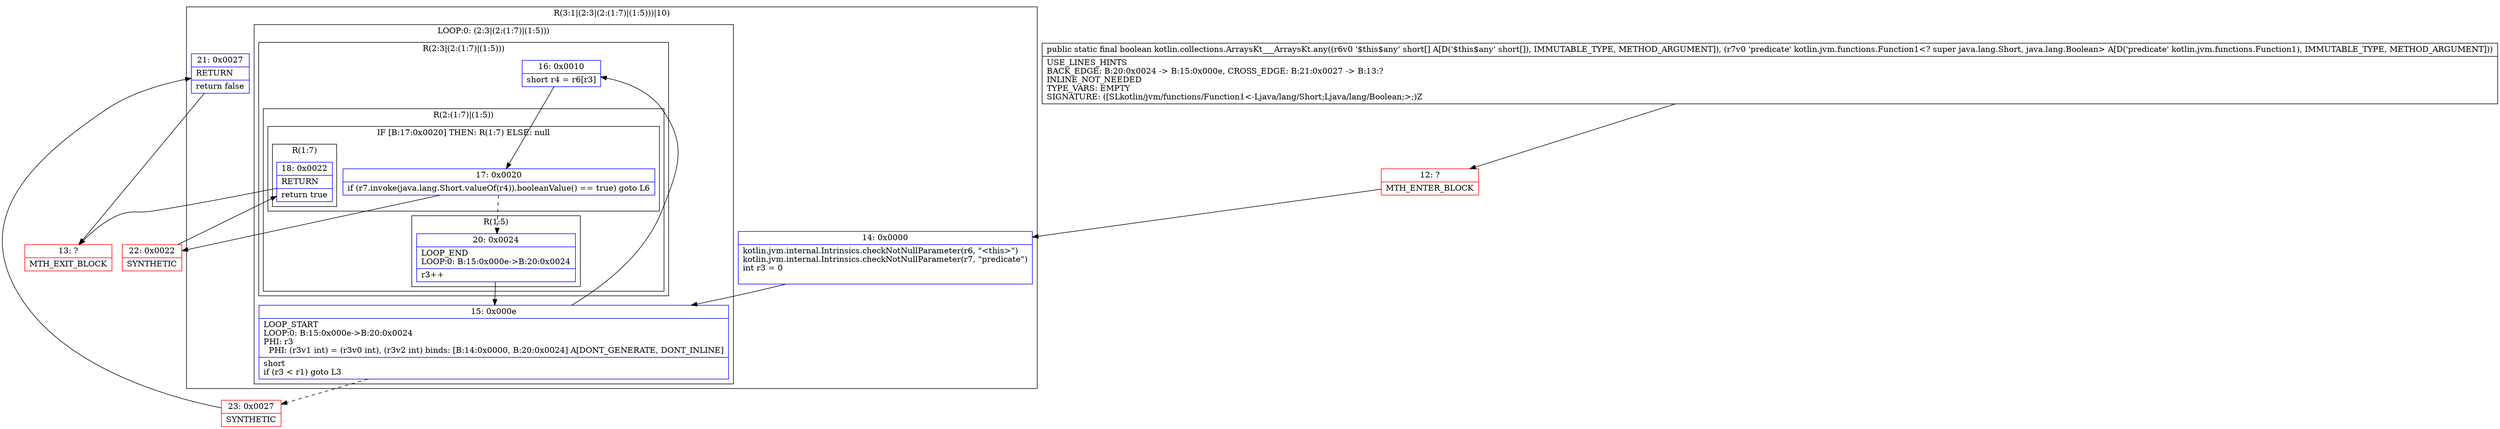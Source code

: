 digraph "CFG forkotlin.collections.ArraysKt___ArraysKt.any([SLkotlin\/jvm\/functions\/Function1;)Z" {
subgraph cluster_Region_919806509 {
label = "R(3:1|(2:3|(2:(1:7)|(1:5)))|10)";
node [shape=record,color=blue];
Node_14 [shape=record,label="{14\:\ 0x0000|kotlin.jvm.internal.Intrinsics.checkNotNullParameter(r6, \"\<this\>\")\lkotlin.jvm.internal.Intrinsics.checkNotNullParameter(r7, \"predicate\")\lint r3 = 0\l\l}"];
subgraph cluster_LoopRegion_900526816 {
label = "LOOP:0: (2:3|(2:(1:7)|(1:5)))";
node [shape=record,color=blue];
Node_15 [shape=record,label="{15\:\ 0x000e|LOOP_START\lLOOP:0: B:15:0x000e\-\>B:20:0x0024\lPHI: r3 \l  PHI: (r3v1 int) = (r3v0 int), (r3v2 int) binds: [B:14:0x0000, B:20:0x0024] A[DONT_GENERATE, DONT_INLINE]\l|short \lif (r3 \< r1) goto L3\l}"];
subgraph cluster_Region_1212296659 {
label = "R(2:3|(2:(1:7)|(1:5)))";
node [shape=record,color=blue];
Node_16 [shape=record,label="{16\:\ 0x0010|short r4 = r6[r3]\l}"];
subgraph cluster_Region_1167725794 {
label = "R(2:(1:7)|(1:5))";
node [shape=record,color=blue];
subgraph cluster_IfRegion_1002437440 {
label = "IF [B:17:0x0020] THEN: R(1:7) ELSE: null";
node [shape=record,color=blue];
Node_17 [shape=record,label="{17\:\ 0x0020|if (r7.invoke(java.lang.Short.valueOf(r4)).booleanValue() == true) goto L6\l}"];
subgraph cluster_Region_136695015 {
label = "R(1:7)";
node [shape=record,color=blue];
Node_18 [shape=record,label="{18\:\ 0x0022|RETURN\l|return true\l}"];
}
}
subgraph cluster_Region_142777219 {
label = "R(1:5)";
node [shape=record,color=blue];
Node_20 [shape=record,label="{20\:\ 0x0024|LOOP_END\lLOOP:0: B:15:0x000e\-\>B:20:0x0024\l|r3++\l}"];
}
}
}
}
Node_21 [shape=record,label="{21\:\ 0x0027|RETURN\l|return false\l}"];
}
Node_12 [shape=record,color=red,label="{12\:\ ?|MTH_ENTER_BLOCK\l}"];
Node_22 [shape=record,color=red,label="{22\:\ 0x0022|SYNTHETIC\l}"];
Node_13 [shape=record,color=red,label="{13\:\ ?|MTH_EXIT_BLOCK\l}"];
Node_23 [shape=record,color=red,label="{23\:\ 0x0027|SYNTHETIC\l}"];
MethodNode[shape=record,label="{public static final boolean kotlin.collections.ArraysKt___ArraysKt.any((r6v0 '$this$any' short[] A[D('$this$any' short[]), IMMUTABLE_TYPE, METHOD_ARGUMENT]), (r7v0 'predicate' kotlin.jvm.functions.Function1\<? super java.lang.Short, java.lang.Boolean\> A[D('predicate' kotlin.jvm.functions.Function1), IMMUTABLE_TYPE, METHOD_ARGUMENT]))  | USE_LINES_HINTS\lBACK_EDGE: B:20:0x0024 \-\> B:15:0x000e, CROSS_EDGE: B:21:0x0027 \-\> B:13:?\lINLINE_NOT_NEEDED\lTYPE_VARS: EMPTY\lSIGNATURE: ([SLkotlin\/jvm\/functions\/Function1\<\-Ljava\/lang\/Short;Ljava\/lang\/Boolean;\>;)Z\l}"];
MethodNode -> Node_12;Node_14 -> Node_15;
Node_15 -> Node_16;
Node_15 -> Node_23[style=dashed];
Node_16 -> Node_17;
Node_17 -> Node_20[style=dashed];
Node_17 -> Node_22;
Node_18 -> Node_13;
Node_20 -> Node_15;
Node_21 -> Node_13;
Node_12 -> Node_14;
Node_22 -> Node_18;
Node_23 -> Node_21;
}

